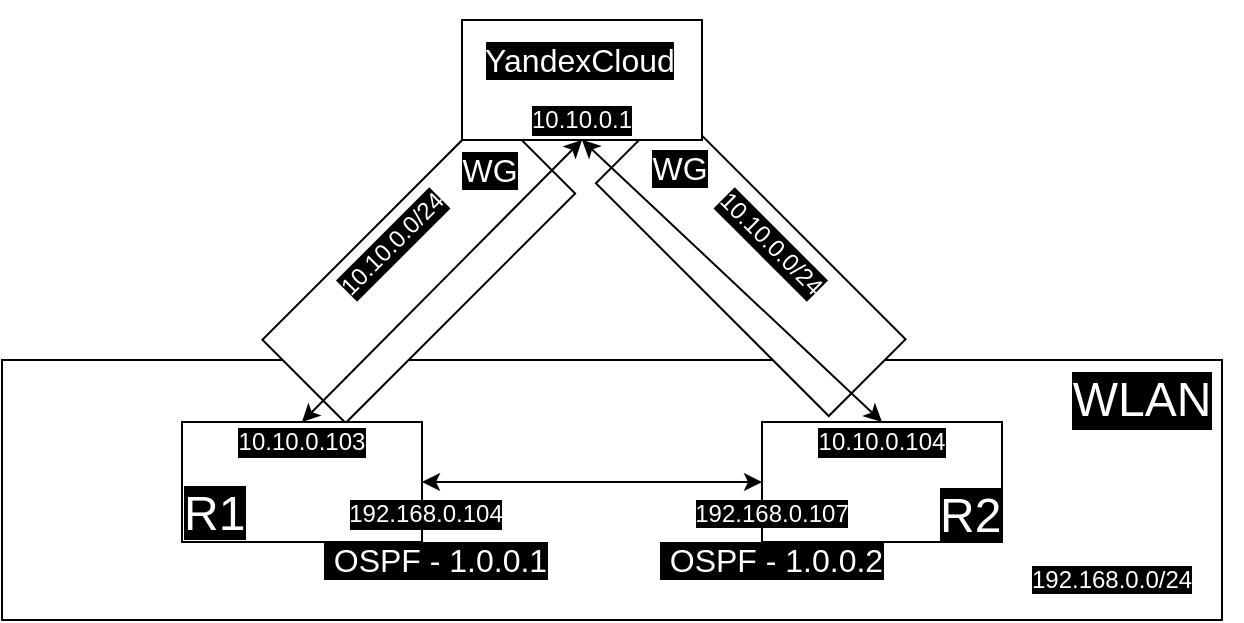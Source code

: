 <mxfile version="20.4.0" type="device"><diagram id="SpYsFBk5VZVe5bZ-RbWm" name="Страница 1"><mxGraphModel dx="782" dy="468" grid="1" gridSize="10" guides="1" tooltips="1" connect="1" arrows="1" fold="1" page="1" pageScale="1" pageWidth="827" pageHeight="1169" math="0" shadow="0"><root><mxCell id="0"/><mxCell id="1" parent="0"/><mxCell id="hmg4JaixiYb4PKr59KVA-23" value="" style="rounded=0;whiteSpace=wrap;html=1;" vertex="1" parent="1"><mxGeometry x="100" y="220" width="610" height="130" as="geometry"/></mxCell><mxCell id="hmg4JaixiYb4PKr59KVA-25" value="" style="rounded=0;whiteSpace=wrap;html=1;rotation=-135;" vertex="1" parent="1"><mxGeometry x="392.06" y="143.45" width="164.63" height="54.31" as="geometry"/></mxCell><mxCell id="hmg4JaixiYb4PKr59KVA-24" value="" style="rounded=0;whiteSpace=wrap;html=1;rotation=-45;" vertex="1" parent="1"><mxGeometry x="227.23" y="143.91" width="162.32" height="58.81" as="geometry"/></mxCell><mxCell id="hmg4JaixiYb4PKr59KVA-13" value="" style="rounded=0;whiteSpace=wrap;html=1;" vertex="1" parent="1"><mxGeometry x="330" y="50" width="120" height="60" as="geometry"/></mxCell><mxCell id="hmg4JaixiYb4PKr59KVA-14" value="" style="rounded=0;whiteSpace=wrap;html=1;" vertex="1" parent="1"><mxGeometry x="190" y="251" width="120" height="60" as="geometry"/></mxCell><mxCell id="hmg4JaixiYb4PKr59KVA-15" value="" style="rounded=0;whiteSpace=wrap;html=1;" vertex="1" parent="1"><mxGeometry x="480" y="251" width="120" height="60" as="geometry"/></mxCell><mxCell id="hmg4JaixiYb4PKr59KVA-16" value="" style="endArrow=classic;startArrow=classic;html=1;rounded=0;exitX=0.5;exitY=0;exitDx=0;exitDy=0;entryX=0.5;entryY=1;entryDx=0;entryDy=0;" edge="1" parent="1" source="hmg4JaixiYb4PKr59KVA-14" target="hmg4JaixiYb4PKr59KVA-13"><mxGeometry width="50" height="50" relative="1" as="geometry"><mxPoint x="380" y="270" as="sourcePoint"/><mxPoint x="430" y="220" as="targetPoint"/><Array as="points"/></mxGeometry></mxCell><mxCell id="hmg4JaixiYb4PKr59KVA-17" value="" style="endArrow=classic;startArrow=classic;html=1;rounded=0;entryX=0.5;entryY=1;entryDx=0;entryDy=0;exitX=0.5;exitY=0;exitDx=0;exitDy=0;" edge="1" parent="1" source="hmg4JaixiYb4PKr59KVA-15" target="hmg4JaixiYb4PKr59KVA-13"><mxGeometry width="50" height="50" relative="1" as="geometry"><mxPoint x="380" y="270" as="sourcePoint"/><mxPoint x="430" y="220" as="targetPoint"/></mxGeometry></mxCell><mxCell id="hmg4JaixiYb4PKr59KVA-22" value="" style="endArrow=classic;startArrow=classic;html=1;rounded=0;exitX=1;exitY=0.5;exitDx=0;exitDy=0;entryX=0;entryY=0.5;entryDx=0;entryDy=0;" edge="1" parent="1" source="hmg4JaixiYb4PKr59KVA-14" target="hmg4JaixiYb4PKr59KVA-15"><mxGeometry width="50" height="50" relative="1" as="geometry"><mxPoint x="380" y="270" as="sourcePoint"/><mxPoint x="430" y="220" as="targetPoint"/></mxGeometry></mxCell><mxCell id="hmg4JaixiYb4PKr59KVA-26" value="&lt;font style=&quot;background-color: rgb(0, 0, 0);&quot; color=&quot;#ffffff&quot;&gt;192.168.0.0/24&lt;/font&gt;" style="text;html=1;strokeColor=none;fillColor=none;align=center;verticalAlign=middle;whiteSpace=wrap;rounded=0;" vertex="1" parent="1"><mxGeometry x="620" y="310" width="70" height="40" as="geometry"/></mxCell><mxCell id="hmg4JaixiYb4PKr59KVA-27" value="10.10.0.0/24" style="text;html=1;strokeColor=none;fillColor=none;align=center;verticalAlign=middle;whiteSpace=wrap;rounded=0;rotation=45;fontColor=#FFFFFF;labelBackgroundColor=#000000;" vertex="1" parent="1"><mxGeometry x="450" y="140" width="70" height="43.29" as="geometry"/></mxCell><mxCell id="hmg4JaixiYb4PKr59KVA-28" value="10.10.0.0/24" style="text;html=1;strokeColor=none;fillColor=none;align=center;verticalAlign=middle;whiteSpace=wrap;rounded=0;rotation=-45;fontColor=#FFFFFF;labelBackgroundColor=#000000;" vertex="1" parent="1"><mxGeometry x="260" y="140" width="70" height="43.29" as="geometry"/></mxCell><mxCell id="hmg4JaixiYb4PKr59KVA-29" value="192.168.0.104" style="text;html=1;strokeColor=none;fillColor=none;align=center;verticalAlign=middle;whiteSpace=wrap;rounded=0;fontColor=#FFFFFF;labelBackgroundColor=#000000;" vertex="1" parent="1"><mxGeometry x="277.39" y="277" width="70" height="40" as="geometry"/></mxCell><mxCell id="hmg4JaixiYb4PKr59KVA-30" value="&lt;font style=&quot;background-color: rgb(0, 0, 0);&quot; color=&quot;#ffffff&quot;&gt;192.168.0.107&lt;/font&gt;" style="text;html=1;strokeColor=none;fillColor=none;align=center;verticalAlign=middle;whiteSpace=wrap;rounded=0;" vertex="1" parent="1"><mxGeometry x="450" y="277" width="70" height="40" as="geometry"/></mxCell><mxCell id="hmg4JaixiYb4PKr59KVA-31" value="10.10.0.103" style="text;html=1;strokeColor=none;fillColor=none;align=center;verticalAlign=middle;whiteSpace=wrap;rounded=0;fontColor=#FFFFFF;labelBackgroundColor=#000000;" vertex="1" parent="1"><mxGeometry x="215" y="241" width="70" height="40" as="geometry"/></mxCell><mxCell id="hmg4JaixiYb4PKr59KVA-32" value="10.10.0.104" style="text;html=1;strokeColor=none;fillColor=none;align=center;verticalAlign=middle;whiteSpace=wrap;rounded=0;fontColor=#FFFFFF;labelBackgroundColor=#000000;" vertex="1" parent="1"><mxGeometry x="505" y="241" width="70" height="40" as="geometry"/></mxCell><mxCell id="hmg4JaixiYb4PKr59KVA-33" value="WLAN" style="text;html=1;strokeColor=none;fillColor=none;align=center;verticalAlign=middle;whiteSpace=wrap;rounded=0;labelBackgroundColor=#000000;fontColor=#FFFFFF;fontSize=24;" vertex="1" parent="1"><mxGeometry x="620" y="210" width="100" height="60" as="geometry"/></mxCell><mxCell id="hmg4JaixiYb4PKr59KVA-35" value="YandexCloud" style="text;html=1;strokeColor=none;fillColor=none;align=center;verticalAlign=middle;whiteSpace=wrap;rounded=0;labelBackgroundColor=#000000;fontColor=#FFFFFF;fontSize=16;" vertex="1" parent="1"><mxGeometry x="330" y="40" width="117.61" height="60" as="geometry"/></mxCell><mxCell id="hmg4JaixiYb4PKr59KVA-37" value="&lt;span style=&quot;font-size: 16px;&quot;&gt;&amp;nbsp;OSPF - 1.0.0.2&lt;br&gt;&lt;/span&gt;" style="text;html=1;strokeColor=none;fillColor=none;align=center;verticalAlign=middle;whiteSpace=wrap;rounded=0;labelBackgroundColor=#000000;fontColor=#FFFFFF;fontSize=16;" vertex="1" parent="1"><mxGeometry x="426.2" y="290" width="117.61" height="60" as="geometry"/></mxCell><mxCell id="hmg4JaixiYb4PKr59KVA-38" value="&lt;span style=&quot;font-size: 16px;&quot;&gt;WG&lt;/span&gt;" style="text;html=1;strokeColor=none;fillColor=none;align=center;verticalAlign=middle;whiteSpace=wrap;rounded=0;labelBackgroundColor=#000000;fontColor=#FFFFFF;fontSize=16;" vertex="1" parent="1"><mxGeometry x="285" y="95" width="117.61" height="60" as="geometry"/></mxCell><mxCell id="hmg4JaixiYb4PKr59KVA-41" value="&lt;span style=&quot;font-size: 16px;&quot;&gt;WG&lt;/span&gt;" style="text;html=1;strokeColor=none;fillColor=none;align=center;verticalAlign=middle;whiteSpace=wrap;rounded=0;labelBackgroundColor=#000000;fontColor=#FFFFFF;fontSize=16;" vertex="1" parent="1"><mxGeometry x="380" y="94" width="117.61" height="60" as="geometry"/></mxCell><mxCell id="hmg4JaixiYb4PKr59KVA-42" value="10.10.0.1" style="text;html=1;strokeColor=none;fillColor=none;align=center;verticalAlign=middle;whiteSpace=wrap;rounded=0;fontColor=#FFFFFF;labelBackgroundColor=#000000;" vertex="1" parent="1"><mxGeometry x="355" y="80" width="70" height="40" as="geometry"/></mxCell><mxCell id="hmg4JaixiYb4PKr59KVA-46" value="&lt;span style=&quot;color: rgb(255, 255, 255); font-family: Helvetica; font-size: 24px; font-style: normal; font-variant-ligatures: normal; font-variant-caps: normal; font-weight: 400; letter-spacing: normal; orphans: 2; text-align: center; text-indent: 0px; text-transform: none; widows: 2; word-spacing: 0px; -webkit-text-stroke-width: 0px; background-color: rgb(0, 0, 0); text-decoration-thickness: initial; text-decoration-style: initial; text-decoration-color: initial; float: none; display: inline !important;&quot;&gt;R1&lt;/span&gt;" style="text;whiteSpace=wrap;html=1;fontSize=16;fontColor=#FFFFFF;" vertex="1" parent="1"><mxGeometry x="189" y="276" width="100" height="50" as="geometry"/></mxCell><mxCell id="hmg4JaixiYb4PKr59KVA-47" value="&lt;span style=&quot;color: rgb(255, 255, 255); font-family: Helvetica; font-size: 24px; font-style: normal; font-variant-ligatures: normal; font-variant-caps: normal; font-weight: 400; letter-spacing: normal; orphans: 2; text-align: center; text-indent: 0px; text-transform: none; widows: 2; word-spacing: 0px; -webkit-text-stroke-width: 0px; background-color: rgb(0, 0, 0); text-decoration-thickness: initial; text-decoration-style: initial; text-decoration-color: initial; float: none; display: inline !important;&quot;&gt;R2&lt;br&gt;&lt;br&gt;&lt;/span&gt;" style="text;whiteSpace=wrap;html=1;fontSize=16;fontColor=#FFFFFF;" vertex="1" parent="1"><mxGeometry x="567" y="277" width="100" height="50" as="geometry"/></mxCell><mxCell id="hmg4JaixiYb4PKr59KVA-49" value="&lt;span style=&quot;font-size: 16px;&quot;&gt;&amp;nbsp;OSPF - 1.0.0.1&lt;br&gt;&lt;/span&gt;" style="text;html=1;strokeColor=none;fillColor=none;align=center;verticalAlign=middle;whiteSpace=wrap;rounded=0;labelBackgroundColor=#000000;fontColor=#FFFFFF;fontSize=16;" vertex="1" parent="1"><mxGeometry x="257.58" y="290" width="117.61" height="60" as="geometry"/></mxCell></root></mxGraphModel></diagram></mxfile>